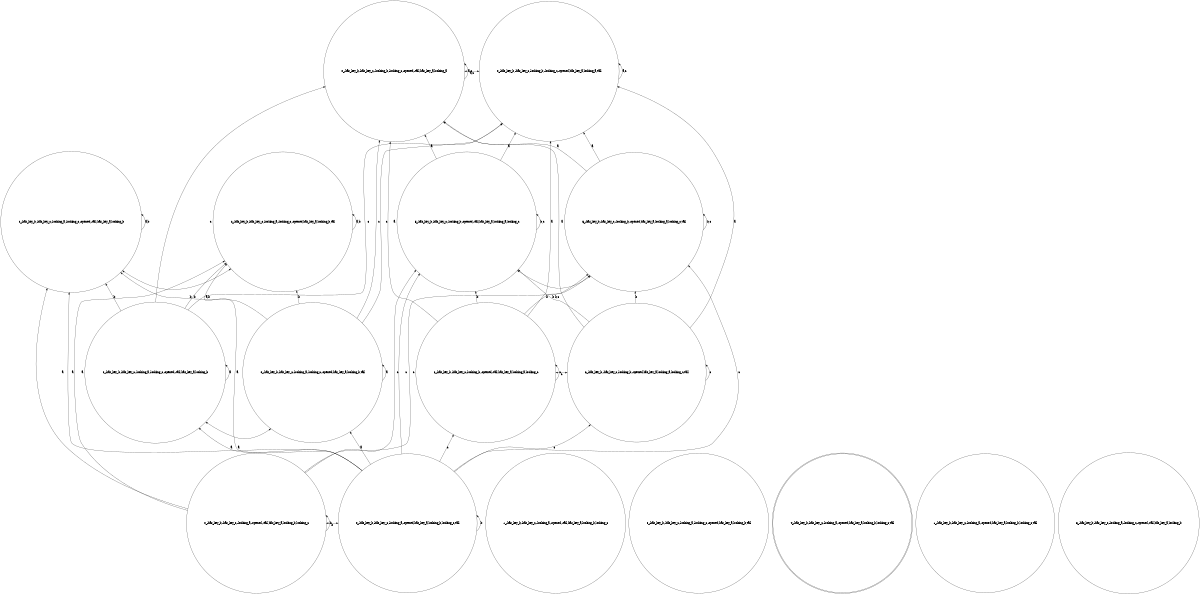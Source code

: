 digraph K_structure{
	rankdir=BT;
	size="8,5"
//WORLDS List:
	node [shape = circle] "0_-has_key_b,-has_key_c,-looking_b,-looking_c,-opened,-tail,has_key_a,looking_a";// (,-has_key_b,-has_key_c,-looking_b,-looking_c,-opened,-tail,has_key_a,looking_a)
	node [shape = circle] "1_-has_key_b,-has_key_c,-looking_a,-opened,-tail,has_key_a,looking_b,looking_c";// (,-has_key_b,-has_key_c,-looking_a,-opened,-tail,has_key_a,looking_b,looking_c)
	node [shape = circle] "2_-has_key_b,-has_key_c,-looking_a,-looking_c,-opened,has_key_a,looking_b,tail";// (,-has_key_b,-has_key_c,-looking_a,-looking_c,-opened,has_key_a,looking_b,tail)
	node [shape = circle] "3_-has_key_b,-has_key_c,-looking_a,-looking_c,-opened,has_key_a,looking_b,tail";// (-has_key_b,-has_key_c,-looking_a,-looking_c,-opened,has_key_a,looking_b,tail)
	node [shape = circle] "0_-has_key_b,-has_key_c,-looking_b,-looking_c,-opened,has_key_a,looking_a,tail";// (,-has_key_b,-has_key_c,-looking_b,-looking_c,-opened,has_key_a,looking_a,tail)
	node [shape = doublecircle] "4_-has_key_b,-has_key_c,-looking_a,-opened,has_key_a,looking_b,looking_c,tail";// (,-has_key_b,-has_key_c,-looking_a,-opened,has_key_a,looking_b,looking_c,tail)
	node [shape = circle] "1_-has_key_b,-has_key_c,-looking_a,-opened,has_key_a,looking_b,looking_c,tail";// (-has_key_b,-has_key_c,-looking_a,-opened,has_key_a,looking_b,looking_c,tail)
	node [shape = circle] "5_-has_key_b,-has_key_c,-looking_b,-opened,-tail,has_key_a,looking_a,looking_c";// (,-has_key_b,-has_key_c,-looking_b,-opened,-tail,has_key_a,looking_a,looking_c)
	node [shape = circle] "6_-has_key_b,-has_key_c,-looking_b,-opened,-tail,has_key_a,looking_a,looking_c";// (-has_key_b,-has_key_c,-looking_b,-opened,-tail,has_key_a,looking_a,looking_c)
	node [shape = circle] "2_-has_key_b,-has_key_c,-looking_a,-looking_c,-opened,-tail,has_key_a,looking_b";// (,-has_key_b,-has_key_c,-looking_a,-looking_c,-opened,-tail,has_key_a,looking_b)
	node [shape = circle] "3_-has_key_b,-has_key_c,-looking_a,-looking_c,-opened,-tail,has_key_a,looking_b";// (-has_key_b,-has_key_c,-looking_a,-looking_c,-opened,-tail,has_key_a,looking_b)
	node [shape = circle] "5_-has_key_b,-has_key_c,-looking_b,-opened,has_key_a,looking_a,looking_c,tail";// (,-has_key_b,-has_key_c,-looking_b,-opened,has_key_a,looking_a,looking_c,tail)
	node [shape = circle] "6_-has_key_b,-has_key_c,-looking_b,-opened,has_key_a,looking_a,looking_c,tail";// (-has_key_b,-has_key_c,-looking_b,-opened,has_key_a,looking_a,looking_c,tail)


//RANKS List:
	{rank = same; "5_-has_key_b,-has_key_c,-looking_b,-opened,-tail,has_key_a,looking_a,looking_c"; "5_-has_key_b,-has_key_c,-looking_b,-opened,has_key_a,looking_a,looking_c,tail"; }
	{rank = same; "0_-has_key_b,-has_key_c,-looking_b,-looking_c,-opened,-tail,has_key_a,looking_a"; "0_-has_key_b,-has_key_c,-looking_b,-looking_c,-opened,has_key_a,looking_a,tail"; }
	{rank = same; "6_-has_key_b,-has_key_c,-looking_b,-opened,-tail,has_key_a,looking_a,looking_c"; "6_-has_key_b,-has_key_c,-looking_b,-opened,has_key_a,looking_a,looking_c,tail"; }
	{rank = same; "2_-has_key_b,-has_key_c,-looking_a,-looking_c,-opened,has_key_a,looking_b,tail"; "2_-has_key_b,-has_key_c,-looking_a,-looking_c,-opened,-tail,has_key_a,looking_b"; }
	{rank = same; "0_-has_key_b,-has_key_c,-looking_a,-looking_c,-opened,has_key_a,looking_b,tail"; "0_-has_key_b,-has_key_c,-looking_a,-looking_c,-opened,-tail,has_key_a,looking_b"; }
	{rank = same; "0_-has_key_b,-has_key_c,-looking_a,-opened,has_key_a,looking_b,looking_c,tail"; }
	{rank = same; "0_-has_key_b,-has_key_c,-looking_a,-opened,-tail,has_key_a,looking_b,looking_c"; "0_-has_key_b,-has_key_c,-looking_a,-opened,has_key_a,looking_b,looking_c,tail"; }


//EDGES List:
	"0_-has_key_b,-has_key_c,-looking_a,-looking_c,-opened,-tail,has_key_a,looking_b" -> "0_-has_key_b,-has_key_c,-looking_a,-looking_c,-opened,-tail,has_key_a,looking_b" [ label = "a" ];
	"0_-has_key_b,-has_key_c,-looking_a,-looking_c,-opened,-tail,has_key_a,looking_b" -> "0_-has_key_b,-has_key_c,-looking_b,-looking_c,-opened,-tail,has_key_a,looking_a" [ label = "c" ];
	"0_-has_key_b,-has_key_c,-looking_a,-looking_c,-opened,-tail,has_key_a,looking_b" -> "0_-has_key_b,-has_key_c,-looking_b,-looking_c,-opened,has_key_a,looking_a,tail" [ label = "c" ];
	"0_-has_key_b,-has_key_c,-looking_a,-looking_c,-opened,-tail,has_key_a,looking_b" -> "2_-has_key_b,-has_key_c,-looking_a,-looking_c,-opened,-tail,has_key_a,looking_b" [ label = "b" ];
	"0_-has_key_b,-has_key_c,-looking_a,-looking_c,-opened,-tail,has_key_a,looking_b" -> "2_-has_key_b,-has_key_c,-looking_a,-looking_c,-opened,has_key_a,looking_b,tail" [ label = "b" ];
	"0_-has_key_b,-has_key_c,-looking_a,-looking_c,-opened,has_key_a,looking_b,tail" -> "0_-has_key_b,-has_key_c,-looking_a,-looking_c,-opened,has_key_a,looking_b,tail" [ label = "a" ];
	"0_-has_key_b,-has_key_c,-looking_a,-looking_c,-opened,has_key_a,looking_b,tail" -> "0_-has_key_b,-has_key_c,-looking_b,-looking_c,-opened,-tail,has_key_a,looking_a" [ label = "c" ];
	"0_-has_key_b,-has_key_c,-looking_a,-looking_c,-opened,has_key_a,looking_b,tail" -> "0_-has_key_b,-has_key_c,-looking_b,-looking_c,-opened,has_key_a,looking_a,tail" [ label = "c" ];
	"0_-has_key_b,-has_key_c,-looking_a,-looking_c,-opened,has_key_a,looking_b,tail" -> "2_-has_key_b,-has_key_c,-looking_a,-looking_c,-opened,-tail,has_key_a,looking_b" [ label = "b" ];
	"0_-has_key_b,-has_key_c,-looking_a,-looking_c,-opened,has_key_a,looking_b,tail" -> "2_-has_key_b,-has_key_c,-looking_a,-looking_c,-opened,has_key_a,looking_b,tail" [ label = "b" ];
	"0_-has_key_b,-has_key_c,-looking_a,-opened,-tail,has_key_a,looking_b,looking_c" -> "0_-has_key_b,-has_key_c,-looking_a,-opened,-tail,has_key_a,looking_b,looking_c" [ label = "b" ];
	"0_-has_key_b,-has_key_c,-looking_a,-opened,-tail,has_key_a,looking_b,looking_c" -> "2_-has_key_b,-has_key_c,-looking_a,-looking_c,-opened,-tail,has_key_a,looking_b" [ label = "a" ];
	"0_-has_key_b,-has_key_c,-looking_a,-opened,-tail,has_key_a,looking_b,looking_c" -> "2_-has_key_b,-has_key_c,-looking_a,-looking_c,-opened,has_key_a,looking_b,tail" [ label = "a" ];
	"0_-has_key_b,-has_key_c,-looking_a,-opened,-tail,has_key_a,looking_b,looking_c" -> "5_-has_key_b,-has_key_c,-looking_b,-opened,-tail,has_key_a,looking_a,looking_c" [ label = "c" ];
	"0_-has_key_b,-has_key_c,-looking_a,-opened,-tail,has_key_a,looking_b,looking_c" -> "5_-has_key_b,-has_key_c,-looking_b,-opened,has_key_a,looking_a,looking_c,tail" [ label = "c" ];
	"0_-has_key_b,-has_key_c,-looking_a,-opened,has_key_a,looking_b,looking_c,tail" -> "0_-has_key_b,-has_key_c,-looking_a,-looking_c,-opened,-tail,has_key_a,looking_b" [ label = "a" ];
	"0_-has_key_b,-has_key_c,-looking_a,-opened,has_key_a,looking_b,looking_c,tail" -> "0_-has_key_b,-has_key_c,-looking_a,-looking_c,-opened,has_key_a,looking_b,tail" [ label = "a" ];
	"0_-has_key_b,-has_key_c,-looking_a,-opened,has_key_a,looking_b,looking_c,tail" -> "0_-has_key_b,-has_key_c,-looking_a,-opened,has_key_a,looking_b,looking_c,tail" [ label = "b" ];
	"0_-has_key_b,-has_key_c,-looking_a,-opened,has_key_a,looking_b,looking_c,tail" -> "2_-has_key_b,-has_key_c,-looking_a,-looking_c,-opened,-tail,has_key_a,looking_b" [ label = "a" ];
	"0_-has_key_b,-has_key_c,-looking_a,-opened,has_key_a,looking_b,looking_c,tail" -> "2_-has_key_b,-has_key_c,-looking_a,-looking_c,-opened,has_key_a,looking_b,tail" [ label = "a" ];
	"0_-has_key_b,-has_key_c,-looking_a,-opened,has_key_a,looking_b,looking_c,tail" -> "5_-has_key_b,-has_key_c,-looking_b,-opened,-tail,has_key_a,looking_a,looking_c" [ label = "c" ];
	"0_-has_key_b,-has_key_c,-looking_a,-opened,has_key_a,looking_b,looking_c,tail" -> "5_-has_key_b,-has_key_c,-looking_b,-opened,has_key_a,looking_a,looking_c,tail" [ label = "c" ];
	"0_-has_key_b,-has_key_c,-looking_a,-opened,has_key_a,looking_b,looking_c,tail" -> "6_-has_key_b,-has_key_c,-looking_b,-opened,-tail,has_key_a,looking_a,looking_c" [ label = "c" ];
	"0_-has_key_b,-has_key_c,-looking_a,-opened,has_key_a,looking_b,looking_c,tail" -> "6_-has_key_b,-has_key_c,-looking_b,-opened,has_key_a,looking_a,looking_c,tail" [ label = "c" ];
	"0_-has_key_b,-has_key_c,-looking_b,-looking_c,-opened,-tail,has_key_a,looking_a" -> "0_-has_key_b,-has_key_c,-looking_b,-looking_c,-opened,-tail,has_key_a,looking_a" [ label = "a,c" ];
	"0_-has_key_b,-has_key_c,-looking_b,-looking_c,-opened,has_key_a,looking_a,tail" -> "0_-has_key_b,-has_key_c,-looking_b,-looking_c,-opened,has_key_a,looking_a,tail" [ label = "a,c" ];
	"2_-has_key_b,-has_key_c,-looking_a,-looking_c,-opened,-tail,has_key_a,looking_b" -> "2_-has_key_b,-has_key_c,-looking_a,-looking_c,-opened,-tail,has_key_a,looking_b" [ label = "a,b" ];
	"2_-has_key_b,-has_key_c,-looking_a,-looking_c,-opened,has_key_a,looking_b,tail" -> "2_-has_key_b,-has_key_c,-looking_a,-looking_c,-opened,has_key_a,looking_b,tail" [ label = "a,b" ];
	"5_-has_key_b,-has_key_c,-looking_b,-opened,-tail,has_key_a,looking_a,looking_c" -> "0_-has_key_b,-has_key_c,-looking_b,-looking_c,-opened,-tail,has_key_a,looking_a" [ label = "a" ];
	"5_-has_key_b,-has_key_c,-looking_b,-opened,-tail,has_key_a,looking_a,looking_c" -> "0_-has_key_b,-has_key_c,-looking_b,-looking_c,-opened,has_key_a,looking_a,tail" [ label = "a" ];
	"5_-has_key_b,-has_key_c,-looking_b,-opened,-tail,has_key_a,looking_a,looking_c" -> "5_-has_key_b,-has_key_c,-looking_b,-opened,-tail,has_key_a,looking_a,looking_c" [ label = "b,c" ];
	"5_-has_key_b,-has_key_c,-looking_b,-opened,has_key_a,looking_a,looking_c,tail" -> "0_-has_key_b,-has_key_c,-looking_b,-looking_c,-opened,-tail,has_key_a,looking_a" [ label = "a" ];
	"5_-has_key_b,-has_key_c,-looking_b,-opened,has_key_a,looking_a,looking_c,tail" -> "0_-has_key_b,-has_key_c,-looking_b,-looking_c,-opened,has_key_a,looking_a,tail" [ label = "a" ];
	"5_-has_key_b,-has_key_c,-looking_b,-opened,has_key_a,looking_a,looking_c,tail" -> "5_-has_key_b,-has_key_c,-looking_b,-opened,has_key_a,looking_a,looking_c,tail" [ label = "b,c" ];
	"6_-has_key_b,-has_key_c,-looking_b,-opened,-tail,has_key_a,looking_a,looking_c" -> "0_-has_key_b,-has_key_c,-looking_b,-looking_c,-opened,-tail,has_key_a,looking_a" [ label = "a" ];
	"6_-has_key_b,-has_key_c,-looking_b,-opened,-tail,has_key_a,looking_a,looking_c" -> "0_-has_key_b,-has_key_c,-looking_b,-looking_c,-opened,has_key_a,looking_a,tail" [ label = "a" ];
	"6_-has_key_b,-has_key_c,-looking_b,-opened,-tail,has_key_a,looking_a,looking_c" -> "5_-has_key_b,-has_key_c,-looking_b,-opened,-tail,has_key_a,looking_a,looking_c" [ label = "b" ];
	"6_-has_key_b,-has_key_c,-looking_b,-opened,-tail,has_key_a,looking_a,looking_c" -> "5_-has_key_b,-has_key_c,-looking_b,-opened,has_key_a,looking_a,looking_c,tail" [ label = "b" ];
	"6_-has_key_b,-has_key_c,-looking_b,-opened,-tail,has_key_a,looking_a,looking_c" -> "6_-has_key_b,-has_key_c,-looking_b,-opened,-tail,has_key_a,looking_a,looking_c" [ label = "c" ];
	"6_-has_key_b,-has_key_c,-looking_b,-opened,has_key_a,looking_a,looking_c,tail" -> "0_-has_key_b,-has_key_c,-looking_b,-looking_c,-opened,-tail,has_key_a,looking_a" [ label = "a" ];
	"6_-has_key_b,-has_key_c,-looking_b,-opened,has_key_a,looking_a,looking_c,tail" -> "0_-has_key_b,-has_key_c,-looking_b,-looking_c,-opened,has_key_a,looking_a,tail" [ label = "a" ];
	"6_-has_key_b,-has_key_c,-looking_b,-opened,has_key_a,looking_a,looking_c,tail" -> "5_-has_key_b,-has_key_c,-looking_b,-opened,-tail,has_key_a,looking_a,looking_c" [ label = "b" ];
	"6_-has_key_b,-has_key_c,-looking_b,-opened,has_key_a,looking_a,looking_c,tail" -> "5_-has_key_b,-has_key_c,-looking_b,-opened,has_key_a,looking_a,looking_c,tail" [ label = "b" ];
	"6_-has_key_b,-has_key_c,-looking_b,-opened,has_key_a,looking_a,looking_c,tail" -> "6_-has_key_b,-has_key_c,-looking_b,-opened,has_key_a,looking_a,looking_c,tail" [ label = "c" ];
	"0_-has_key_b,-has_key_c,-looking_a,-looking_c,-opened,-tail,has_key_a,looking_b" -> "0_-has_key_b,-has_key_c,-looking_a,-looking_c,-opened,has_key_a,looking_b,tail" [ dir=both label = "a" ];
	"0_-has_key_b,-has_key_c,-looking_a,-opened,-tail,has_key_a,looking_b,looking_c" -> "0_-has_key_b,-has_key_c,-looking_a,-opened,has_key_a,looking_b,looking_c,tail" [ dir=both label = "b" ];
	"0_-has_key_b,-has_key_c,-looking_b,-looking_c,-opened,-tail,has_key_a,looking_a" -> "0_-has_key_b,-has_key_c,-looking_b,-looking_c,-opened,has_key_a,looking_a,tail" [ dir=both label = "a,c" ];
	"2_-has_key_b,-has_key_c,-looking_a,-looking_c,-opened,-tail,has_key_a,looking_b" -> "2_-has_key_b,-has_key_c,-looking_a,-looking_c,-opened,has_key_a,looking_b,tail" [ dir=both label = "a,b" ];
	"5_-has_key_b,-has_key_c,-looking_b,-opened,-tail,has_key_a,looking_a,looking_c" -> "5_-has_key_b,-has_key_c,-looking_b,-opened,has_key_a,looking_a,looking_c,tail" [ dir=both label = "b,c" ];
	"6_-has_key_b,-has_key_c,-looking_b,-opened,-tail,has_key_a,looking_a,looking_c" -> "6_-has_key_b,-has_key_c,-looking_b,-opened,has_key_a,looking_a,looking_c,tail" [ dir=both label = "c" ];
}
